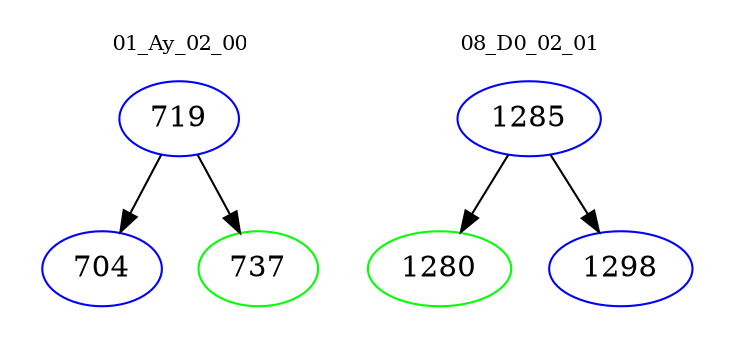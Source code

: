 digraph{
subgraph cluster_0 {
color = white
label = "01_Ay_02_00";
fontsize=10;
T0_719 [label="719", color="blue"]
T0_719 -> T0_704 [color="black"]
T0_704 [label="704", color="blue"]
T0_719 -> T0_737 [color="black"]
T0_737 [label="737", color="green"]
}
subgraph cluster_1 {
color = white
label = "08_D0_02_01";
fontsize=10;
T1_1285 [label="1285", color="blue"]
T1_1285 -> T1_1280 [color="black"]
T1_1280 [label="1280", color="green"]
T1_1285 -> T1_1298 [color="black"]
T1_1298 [label="1298", color="blue"]
}
}
